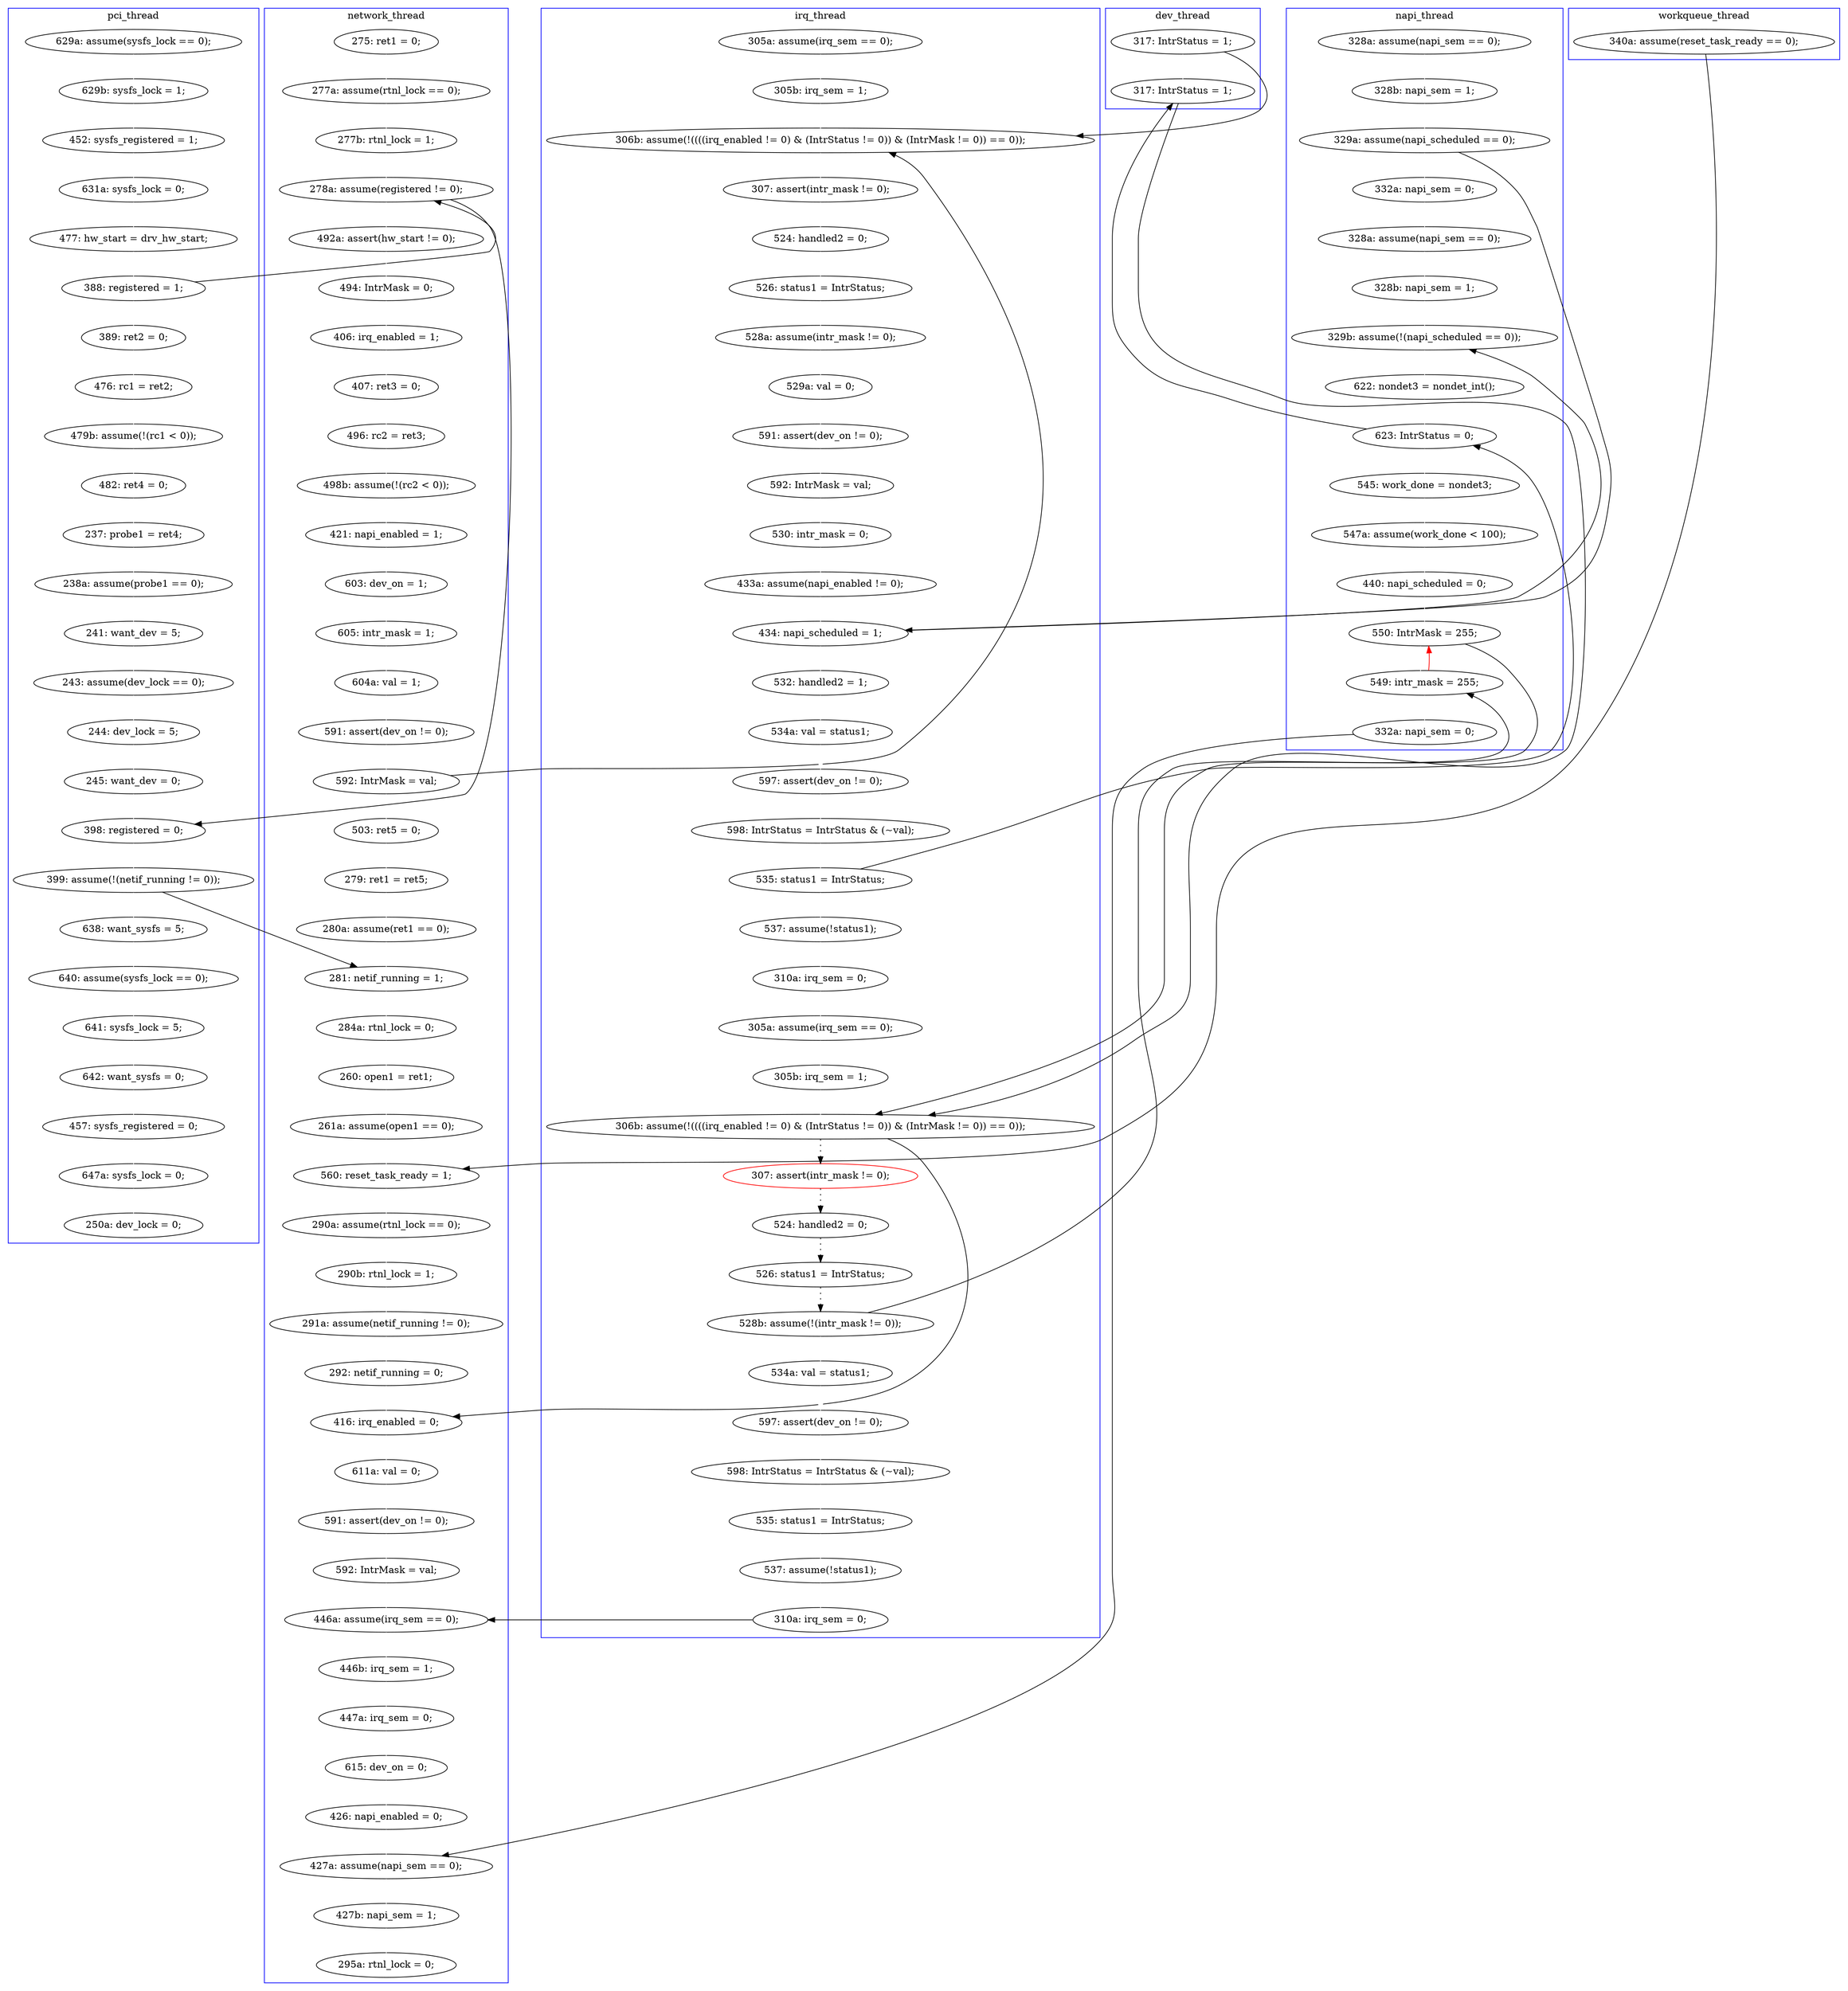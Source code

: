 digraph Counterexample {
	142 -> 143 [color = white, style = solid]
	42 -> 235 [color = black, style = solid, constraint = false]
	131 -> 132 [color = black, style = solid, constraint = false]
	263 -> 269 [color = white, style = solid]
	221 -> 224 [color = white, style = solid]
	199 -> 262 [color = black, style = solid, constraint = false]
	114 -> 157 [color = white, style = solid]
	131 -> 206 [color = white, style = solid]
	203 -> 208 [color = white, style = solid]
	153 -> 155 [color = white, style = solid]
	235 -> 242 [color = white, style = solid]
	71 -> 81 [color = white, style = solid]
	146 -> 148 [color = white, style = solid]
	206 -> 221 [color = white, style = solid]
	106 -> 213 [color = white, style = solid]
	170 -> 171 [color = white, style = solid]
	231 -> 235 [color = white, style = solid]
	172 -> 189 [color = black, style = solid, constraint = false]
	113 -> 114 [color = white, style = solid]
	139 -> 142 [color = white, style = solid]
	127 -> 128 [color = white, style = solid]
	86 -> 89 [color = white, style = solid]
	189 -> 190 [color = black, style = dotted]
	274 -> 275 [color = white, style = solid]
	153 -> 157 [color = black, style = solid, constraint = false]
	213 -> 217 [color = white, style = solid]
	188 -> 262 [color = white, style = solid]
	128 -> 130 [color = white, style = solid]
	228 -> 231 [color = white, style = solid]
	152 -> 153 [color = white, style = solid]
	217 -> 218 [color = white, style = solid]
	188 -> 189 [color = black, style = solid, constraint = false]
	81 -> 84 [color = white, style = solid]
	78 -> 111 [color = white, style = solid]
	93 -> 106 [color = white, style = solid]
	60 -> 64 [color = white, style = solid]
	107 -> 113 [color = white, style = solid]
	208 -> 263 [color = white, style = solid]
	102 -> 132 [color = white, style = solid]
	46 -> 47 [color = white, style = solid]
	286 -> 287 [color = white, style = solid]
	251 -> 255 [color = white, style = solid]
	101 -> 102 [color = white, style = solid]
	119 -> 122 [color = white, style = solid]
	104 -> 172 [color = white, style = solid]
	72 -> 106 [color = black, style = solid, constraint = false]
	145 -> 146 [color = white, style = solid]
	104 -> 132 [color = black, style = solid, constraint = false]
	171 -> 173 [color = white, style = solid]
	90 -> 91 [color = white, style = solid]
	190 -> 195 [color = black, style = dotted]
	242 -> 243 [color = white, style = solid]
	156 -> 159 [color = white, style = solid]
	133 -> 138 [color = white, style = solid]
	64 -> 70 [color = white, style = solid]
	224 -> 226 [color = white, style = solid]
	53 -> 56 [color = white, style = solid]
	219 -> 220 [color = white, style = solid]
	273 -> 274 [color = white, style = solid]
	220 -> 238 [color = white, style = solid]
	283 -> 286 [color = white, style = solid]
	157 -> 170 [color = white, style = solid]
	257 -> 258 [color = white, style = solid]
	111 -> 112 [color = white, style = solid]
	238 -> 266 [color = white, style = solid]
	262 -> 188 [color = red, style = solid, constraint = false]
	47 -> 55 [color = white, style = solid]
	159 -> 160 [color = white, style = solid]
	112 -> 116 [color = white, style = solid]
	32 -> 36 [color = white, style = solid]
	57 -> 72 [color = white, style = solid]
	56 -> 57 [color = white, style = solid]
	160 -> 162 [color = white, style = solid]
	138 -> 139 [color = white, style = solid]
	266 -> 280 [color = white, style = solid]
	196 -> 199 [color = black, style = dotted]
	182 -> 185 [color = white, style = solid]
	143 -> 145 [color = white, style = solid]
	85 -> 86 [color = white, style = solid]
	36 -> 153 [color = black, style = solid, constraint = false]
	91 -> 92 [color = white, style = solid]
	122 -> 126 [color = white, style = solid]
	275 -> 277 [color = white, style = solid]
	36 -> 107 [color = white, style = solid]
	70 -> 71 [color = white, style = solid]
	176 -> 181 [color = white, style = solid]
	202 -> 203 [color = white, style = solid]
	116 -> 119 [color = white, style = solid]
	130 -> 131 [color = white, style = solid]
	277 -> 283 [color = white, style = solid]
	148 -> 152 [color = white, style = solid]
	195 -> 196 [color = black, style = dotted]
	262 -> 267 [color = white, style = solid]
	132 -> 133 [color = white, style = solid]
	243 -> 245 [color = white, style = solid]
	199 -> 200 [color = white, style = solid]
	255 -> 257 [color = white, style = solid]
	31 -> 32 [color = white, style = solid]
	173 -> 176 [color = white, style = solid]
	89 -> 90 [color = white, style = solid]
	126 -> 127 [color = white, style = solid]
	218 -> 219 [color = white, style = solid]
	84 -> 85 [color = white, style = solid]
	70 -> 72 [color = black, style = solid, constraint = false]
	178 -> 182 [color = white, style = solid]
	186 -> 189 [color = white, style = solid]
	162 -> 171 [color = black, style = solid, constraint = false]
	287 -> 290 [color = white, style = solid]
	185 -> 186 [color = white, style = solid]
	200 -> 202 [color = white, style = solid]
	269 -> 273 [color = black, style = solid, constraint = false]
	55 -> 60 [color = white, style = solid]
	162 -> 178 [color = white, style = solid]
	189 -> 251 [color = black, style = solid, constraint = false]
	246 -> 251 [color = white, style = solid]
	171 -> 172 [color = black, style = solid, constraint = false]
	181 -> 188 [color = white, style = solid]
	258 -> 273 [color = white, style = solid]
	245 -> 246 [color = white, style = solid]
	72 -> 77 [color = white, style = solid]
	77 -> 78 [color = white, style = solid]
	226 -> 227 [color = white, style = solid]
	213 -> 226 [color = black, style = solid, constraint = false]
	227 -> 228 [color = white, style = solid]
	155 -> 156 [color = white, style = solid]
	267 -> 286 [color = black, style = solid, constraint = false]
	92 -> 93 [color = white, style = solid]
	subgraph cluster5 {
		label = workqueue_thread
		color = blue
		42  [label = "340a: assume(reset_task_ready == 0);"]
	}
	subgraph cluster7 {
		label = dev_thread
		color = blue
		172  [label = "317: IntrStatus = 1;"]
		104  [label = "317: IntrStatus = 1;"]
	}
	subgraph cluster4 {
		label = napi_thread
		color = blue
		107  [label = "332a: napi_sem = 0;"]
		176  [label = "547a: assume(work_done < 100);"]
		188  [label = "550: IntrMask = 255;"]
		262  [label = "549: intr_mask = 255;"]
		31  [label = "328a: assume(napi_sem == 0);"]
		36  [label = "329a: assume(napi_scheduled == 0);"]
		157  [label = "329b: assume(!(napi_scheduled == 0));"]
		170  [label = "622: nondet3 = nondet_int();"]
		114  [label = "328b: napi_sem = 1;"]
		171  [label = "623: IntrStatus = 0;"]
		181  [label = "440: napi_scheduled = 0;"]
		32  [label = "328b: napi_sem = 1;"]
		173  [label = "545: work_done = nondet3;"]
		113  [label = "328a: assume(napi_sem == 0);"]
		267  [label = "332a: napi_sem = 0;"]
	}
	subgraph cluster1 {
		label = pci_thread
		color = blue
		46  [label = "629a: assume(sysfs_lock == 0);"]
		89  [label = "238a: assume(probe1 == 0);"]
		217  [label = "638: want_sysfs = 5;"]
		60  [label = "631a: sysfs_lock = 0;"]
		71  [label = "389: ret2 = 0;"]
		86  [label = "237: probe1 = ret4;"]
		55  [label = "452: sysfs_registered = 1;"]
		84  [label = "479b: assume(!(rc1 < 0));"]
		93  [label = "245: want_dev = 0;"]
		70  [label = "388: registered = 1;"]
		91  [label = "243: assume(dev_lock == 0);"]
		220  [label = "642: want_sysfs = 0;"]
		219  [label = "641: sysfs_lock = 5;"]
		238  [label = "457: sysfs_registered = 0;"]
		47  [label = "629b: sysfs_lock = 1;"]
		266  [label = "647a: sysfs_lock = 0;"]
		218  [label = "640: assume(sysfs_lock == 0);"]
		280  [label = "250a: dev_lock = 0;"]
		85  [label = "482: ret4 = 0;"]
		92  [label = "244: dev_lock = 5;"]
		106  [label = "398: registered = 0;"]
		213  [label = "399: assume(!(netif_running != 0));"]
		90  [label = "241: want_dev = 5;"]
		81  [label = "476: rc1 = ret2;"]
		64  [label = "477: hw_start = drv_hw_start;"]
	}
	subgraph cluster3 {
		label = irq_thread
		color = blue
		155  [label = "532: handled2 = 1;"]
		196  [label = "526: status1 = IntrStatus;"]
		189  [label = "306b: assume(!((((irq_enabled != 0) & (IntrStatus != 0)) & (IntrMask != 0)) == 0));"]
		139  [label = "526: status1 = IntrStatus;"]
		178  [label = "537: assume(!status1);"]
		269  [label = "310a: irq_sem = 0;"]
		190  [label = "307: assert(intr_mask != 0);", color = red]
		195  [label = "524: handled2 = 0;"]
		160  [label = "598: IntrStatus = IntrStatus & (~val);"]
		153  [label = "434: napi_scheduled = 1;"]
		162  [label = "535: status1 = IntrStatus;"]
		148  [label = "530: intr_mask = 0;"]
		208  [label = "535: status1 = IntrStatus;"]
		199  [label = "528b: assume(!(intr_mask != 0));"]
		145  [label = "591: assert(dev_on != 0);"]
		263  [label = "537: assume(!status1);"]
		202  [label = "597: assert(dev_on != 0);"]
		101  [label = "305a: assume(irq_sem == 0);"]
		102  [label = "305b: irq_sem = 1;"]
		182  [label = "310a: irq_sem = 0;"]
		186  [label = "305b: irq_sem = 1;"]
		146  [label = "592: IntrMask = val;"]
		203  [label = "598: IntrStatus = IntrStatus & (~val);"]
		143  [label = "529a: val = 0;"]
		138  [label = "524: handled2 = 0;"]
		142  [label = "528a: assume(intr_mask != 0);"]
		159  [label = "597: assert(dev_on != 0);"]
		200  [label = "534a: val = status1;"]
		133  [label = "307: assert(intr_mask != 0);"]
		185  [label = "305a: assume(irq_sem == 0);"]
		156  [label = "534a: val = status1;"]
		132  [label = "306b: assume(!((((irq_enabled != 0) & (IntrStatus != 0)) & (IntrMask != 0)) == 0));"]
		152  [label = "433a: assume(napi_enabled != 0);"]
	}
	subgraph cluster2 {
		label = network_thread
		color = blue
		228  [label = "260: open1 = ret1;"]
		242  [label = "290a: assume(rtnl_lock == 0);"]
		245  [label = "291a: assume(netif_running != 0);"]
		116  [label = "496: rc2 = ret3;"]
		283  [label = "426: napi_enabled = 0;"]
		122  [label = "421: napi_enabled = 1;"]
		243  [label = "290b: rtnl_lock = 1;"]
		274  [label = "446b: irq_sem = 1;"]
		119  [label = "498b: assume(!(rc2 < 0));"]
		57  [label = "277b: rtnl_lock = 1;"]
		78  [label = "494: IntrMask = 0;"]
		273  [label = "446a: assume(irq_sem == 0);"]
		128  [label = "604a: val = 1;"]
		112  [label = "407: ret3 = 0;"]
		235  [label = "560: reset_task_ready = 1;"]
		72  [label = "278a: assume(registered != 0);"]
		287  [label = "427b: napi_sem = 1;"]
		277  [label = "615: dev_on = 0;"]
		226  [label = "281: netif_running = 1;"]
		224  [label = "280a: assume(ret1 == 0);"]
		290  [label = "295a: rtnl_lock = 0;"]
		56  [label = "277a: assume(rtnl_lock == 0);"]
		53  [label = "275: ret1 = 0;"]
		127  [label = "605: intr_mask = 1;"]
		130  [label = "591: assert(dev_on != 0);"]
		231  [label = "261a: assume(open1 == 0);"]
		255  [label = "611a: val = 0;"]
		257  [label = "591: assert(dev_on != 0);"]
		227  [label = "284a: rtnl_lock = 0;"]
		258  [label = "592: IntrMask = val;"]
		286  [label = "427a: assume(napi_sem == 0);"]
		111  [label = "406: irq_enabled = 1;"]
		275  [label = "447a: irq_sem = 0;"]
		251  [label = "416: irq_enabled = 0;"]
		206  [label = "503: ret5 = 0;"]
		221  [label = "279: ret1 = ret5;"]
		131  [label = "592: IntrMask = val;"]
		77  [label = "492a: assert(hw_start != 0);"]
		246  [label = "292: netif_running = 0;"]
		126  [label = "603: dev_on = 1;"]
	}
}